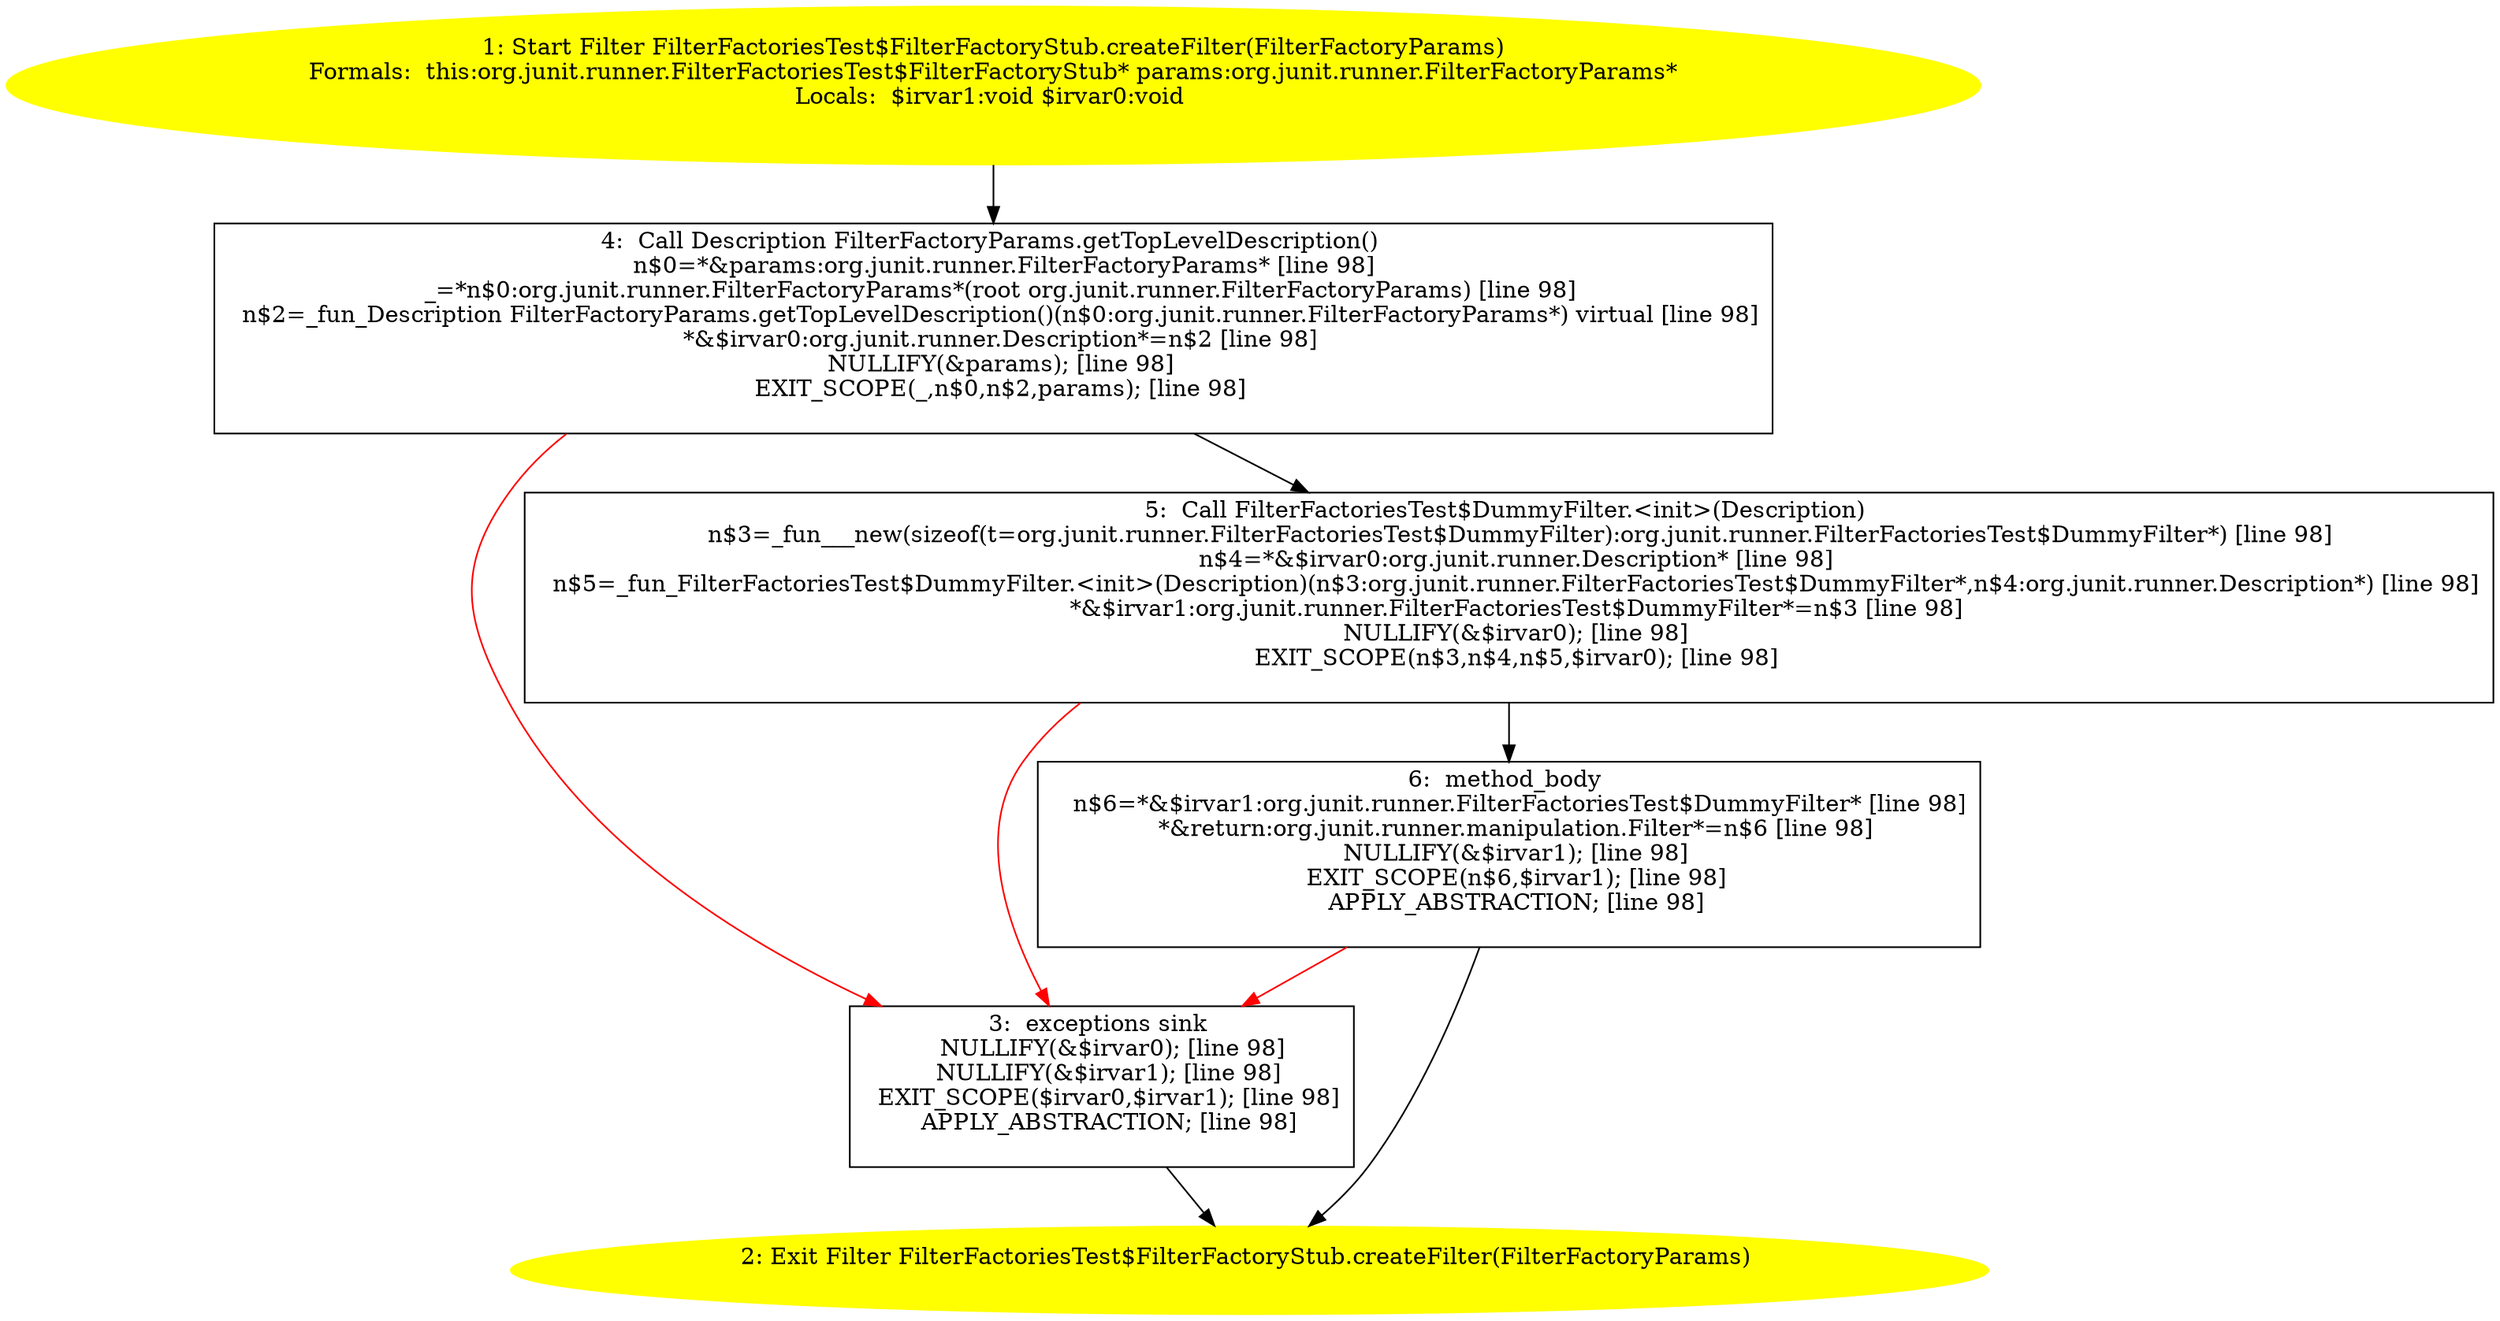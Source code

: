 /* @generated */
digraph cfg {
"org.junit.runner.FilterFactoriesTest$FilterFactoryStub.createFilter(org.junit.runner.FilterFactoryPa.89efb3c561dd672b67b459560eca0a8f_1" [label="1: Start Filter FilterFactoriesTest$FilterFactoryStub.createFilter(FilterFactoryParams)\nFormals:  this:org.junit.runner.FilterFactoriesTest$FilterFactoryStub* params:org.junit.runner.FilterFactoryParams*\nLocals:  $irvar1:void $irvar0:void \n  " color=yellow style=filled]
	

	 "org.junit.runner.FilterFactoriesTest$FilterFactoryStub.createFilter(org.junit.runner.FilterFactoryPa.89efb3c561dd672b67b459560eca0a8f_1" -> "org.junit.runner.FilterFactoriesTest$FilterFactoryStub.createFilter(org.junit.runner.FilterFactoryPa.89efb3c561dd672b67b459560eca0a8f_4" ;
"org.junit.runner.FilterFactoriesTest$FilterFactoryStub.createFilter(org.junit.runner.FilterFactoryPa.89efb3c561dd672b67b459560eca0a8f_2" [label="2: Exit Filter FilterFactoriesTest$FilterFactoryStub.createFilter(FilterFactoryParams) \n  " color=yellow style=filled]
	

"org.junit.runner.FilterFactoriesTest$FilterFactoryStub.createFilter(org.junit.runner.FilterFactoryPa.89efb3c561dd672b67b459560eca0a8f_3" [label="3:  exceptions sink \n   NULLIFY(&$irvar0); [line 98]\n  NULLIFY(&$irvar1); [line 98]\n  EXIT_SCOPE($irvar0,$irvar1); [line 98]\n  APPLY_ABSTRACTION; [line 98]\n " shape="box"]
	

	 "org.junit.runner.FilterFactoriesTest$FilterFactoryStub.createFilter(org.junit.runner.FilterFactoryPa.89efb3c561dd672b67b459560eca0a8f_3" -> "org.junit.runner.FilterFactoriesTest$FilterFactoryStub.createFilter(org.junit.runner.FilterFactoryPa.89efb3c561dd672b67b459560eca0a8f_2" ;
"org.junit.runner.FilterFactoriesTest$FilterFactoryStub.createFilter(org.junit.runner.FilterFactoryPa.89efb3c561dd672b67b459560eca0a8f_4" [label="4:  Call Description FilterFactoryParams.getTopLevelDescription() \n   n$0=*&params:org.junit.runner.FilterFactoryParams* [line 98]\n  _=*n$0:org.junit.runner.FilterFactoryParams*(root org.junit.runner.FilterFactoryParams) [line 98]\n  n$2=_fun_Description FilterFactoryParams.getTopLevelDescription()(n$0:org.junit.runner.FilterFactoryParams*) virtual [line 98]\n  *&$irvar0:org.junit.runner.Description*=n$2 [line 98]\n  NULLIFY(&params); [line 98]\n  EXIT_SCOPE(_,n$0,n$2,params); [line 98]\n " shape="box"]
	

	 "org.junit.runner.FilterFactoriesTest$FilterFactoryStub.createFilter(org.junit.runner.FilterFactoryPa.89efb3c561dd672b67b459560eca0a8f_4" -> "org.junit.runner.FilterFactoriesTest$FilterFactoryStub.createFilter(org.junit.runner.FilterFactoryPa.89efb3c561dd672b67b459560eca0a8f_5" ;
	 "org.junit.runner.FilterFactoriesTest$FilterFactoryStub.createFilter(org.junit.runner.FilterFactoryPa.89efb3c561dd672b67b459560eca0a8f_4" -> "org.junit.runner.FilterFactoriesTest$FilterFactoryStub.createFilter(org.junit.runner.FilterFactoryPa.89efb3c561dd672b67b459560eca0a8f_3" [color="red" ];
"org.junit.runner.FilterFactoriesTest$FilterFactoryStub.createFilter(org.junit.runner.FilterFactoryPa.89efb3c561dd672b67b459560eca0a8f_5" [label="5:  Call FilterFactoriesTest$DummyFilter.<init>(Description) \n   n$3=_fun___new(sizeof(t=org.junit.runner.FilterFactoriesTest$DummyFilter):org.junit.runner.FilterFactoriesTest$DummyFilter*) [line 98]\n  n$4=*&$irvar0:org.junit.runner.Description* [line 98]\n  n$5=_fun_FilterFactoriesTest$DummyFilter.<init>(Description)(n$3:org.junit.runner.FilterFactoriesTest$DummyFilter*,n$4:org.junit.runner.Description*) [line 98]\n  *&$irvar1:org.junit.runner.FilterFactoriesTest$DummyFilter*=n$3 [line 98]\n  NULLIFY(&$irvar0); [line 98]\n  EXIT_SCOPE(n$3,n$4,n$5,$irvar0); [line 98]\n " shape="box"]
	

	 "org.junit.runner.FilterFactoriesTest$FilterFactoryStub.createFilter(org.junit.runner.FilterFactoryPa.89efb3c561dd672b67b459560eca0a8f_5" -> "org.junit.runner.FilterFactoriesTest$FilterFactoryStub.createFilter(org.junit.runner.FilterFactoryPa.89efb3c561dd672b67b459560eca0a8f_6" ;
	 "org.junit.runner.FilterFactoriesTest$FilterFactoryStub.createFilter(org.junit.runner.FilterFactoryPa.89efb3c561dd672b67b459560eca0a8f_5" -> "org.junit.runner.FilterFactoriesTest$FilterFactoryStub.createFilter(org.junit.runner.FilterFactoryPa.89efb3c561dd672b67b459560eca0a8f_3" [color="red" ];
"org.junit.runner.FilterFactoriesTest$FilterFactoryStub.createFilter(org.junit.runner.FilterFactoryPa.89efb3c561dd672b67b459560eca0a8f_6" [label="6:  method_body \n   n$6=*&$irvar1:org.junit.runner.FilterFactoriesTest$DummyFilter* [line 98]\n  *&return:org.junit.runner.manipulation.Filter*=n$6 [line 98]\n  NULLIFY(&$irvar1); [line 98]\n  EXIT_SCOPE(n$6,$irvar1); [line 98]\n  APPLY_ABSTRACTION; [line 98]\n " shape="box"]
	

	 "org.junit.runner.FilterFactoriesTest$FilterFactoryStub.createFilter(org.junit.runner.FilterFactoryPa.89efb3c561dd672b67b459560eca0a8f_6" -> "org.junit.runner.FilterFactoriesTest$FilterFactoryStub.createFilter(org.junit.runner.FilterFactoryPa.89efb3c561dd672b67b459560eca0a8f_2" ;
	 "org.junit.runner.FilterFactoriesTest$FilterFactoryStub.createFilter(org.junit.runner.FilterFactoryPa.89efb3c561dd672b67b459560eca0a8f_6" -> "org.junit.runner.FilterFactoriesTest$FilterFactoryStub.createFilter(org.junit.runner.FilterFactoryPa.89efb3c561dd672b67b459560eca0a8f_3" [color="red" ];
}
